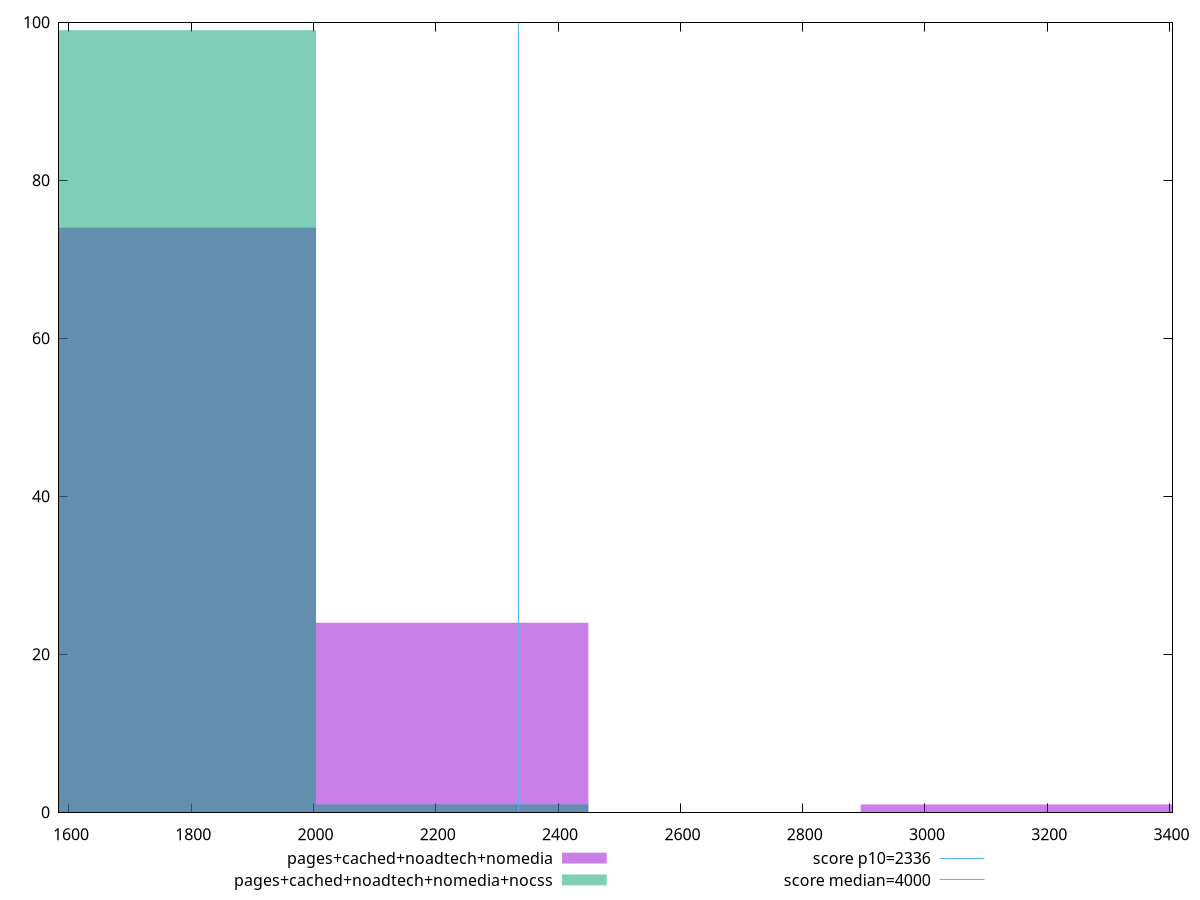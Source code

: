 reset

$pagesCachedNoadtechNomedia <<EOF
3562.937164332597 1
3117.5700187910224 1
1781.4685821662986 74
2226.835727707873 24
EOF

$pagesCachedNoadtechNomediaNocss <<EOF
2226.835727707873 1
1781.4685821662986 99
EOF

set key outside below
set boxwidth 445.36714554157464
set xrange [1583.7735000000002:3404.8194999999987]
set yrange [0:100]
set trange [0:100]
set style fill transparent solid 0.5 noborder

set parametric
set terminal svg size 640, 500 enhanced background rgb 'white'
set output "report_00017_2021-02-10T15-08-03.406Z/first-contentful-paint/comparison/histogram/3_vs_4.svg"

plot $pagesCachedNoadtechNomedia title "pages+cached+noadtech+nomedia" with boxes, \
     $pagesCachedNoadtechNomediaNocss title "pages+cached+noadtech+nomedia+nocss" with boxes, \
     2336,t title "score p10=2336", \
     4000,t title "score median=4000"

reset

